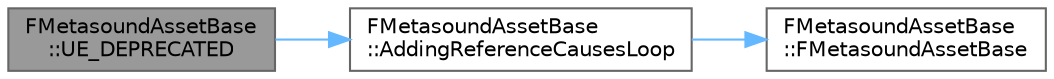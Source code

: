 digraph "FMetasoundAssetBase::UE_DEPRECATED"
{
 // INTERACTIVE_SVG=YES
 // LATEX_PDF_SIZE
  bgcolor="transparent";
  edge [fontname=Helvetica,fontsize=10,labelfontname=Helvetica,labelfontsize=10];
  node [fontname=Helvetica,fontsize=10,shape=box,height=0.2,width=0.4];
  rankdir="LR";
  Node1 [id="Node000001",label="FMetasoundAssetBase\l::UE_DEPRECATED",height=0.2,width=0.4,color="gray40", fillcolor="grey60", style="filled", fontcolor="black",tooltip=" "];
  Node1 -> Node2 [id="edge1_Node000001_Node000002",color="steelblue1",style="solid",tooltip=" "];
  Node2 [id="Node000002",label="FMetasoundAssetBase\l::AddingReferenceCausesLoop",height=0.2,width=0.4,color="grey40", fillcolor="white", style="filled",URL="$d9/d1b/classFMetasoundAssetBase.html#a4de0cb91ce8315288215235e85c920ab",tooltip=" "];
  Node2 -> Node3 [id="edge2_Node000002_Node000003",color="steelblue1",style="solid",tooltip=" "];
  Node3 [id="Node000003",label="FMetasoundAssetBase\l::FMetasoundAssetBase",height=0.2,width=0.4,color="grey40", fillcolor="white", style="filled",URL="$d9/d1b/classFMetasoundAssetBase.html#ad221d4a36dfae1b929d099da6707ec4f",tooltip=" "];
}
